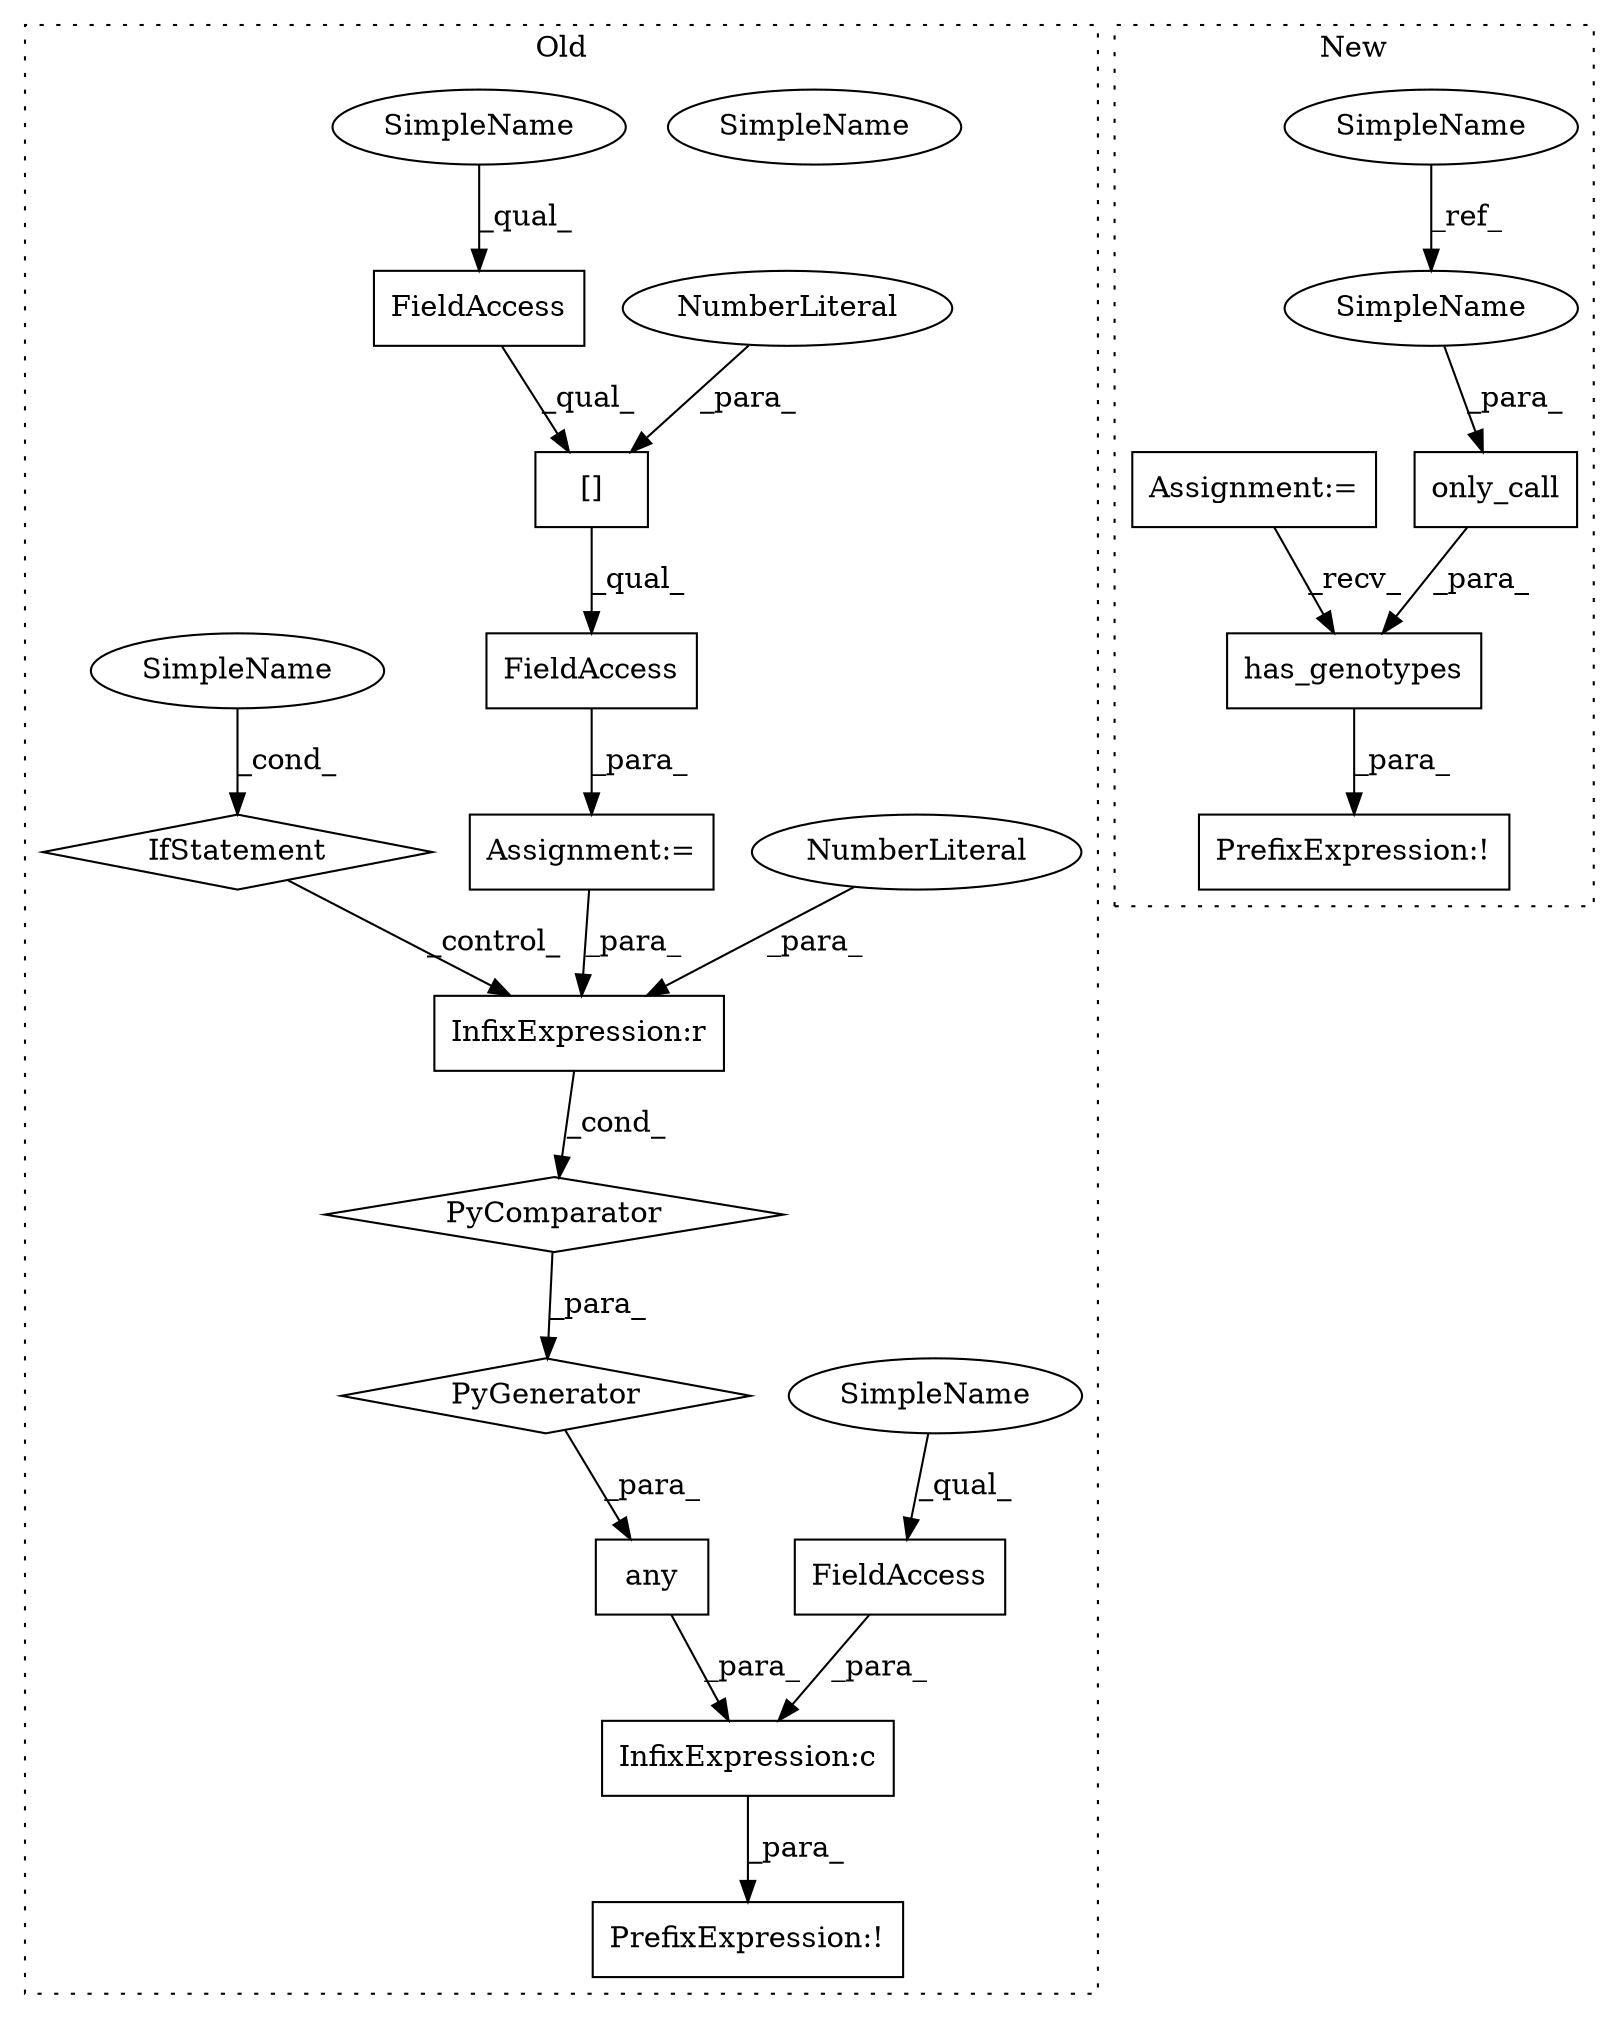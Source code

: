 digraph G {
subgraph cluster0 {
1 [label="[]" a="2" s="1837,1858" l="20,1" shape="box"];
3 [label="NumberLiteral" a="34" s="1857" l="1" shape="ellipse"];
4 [label="FieldAccess" a="22" s="1837" l="19" shape="box"];
5 [label="FieldAccess" a="22" s="1837" l="31" shape="box"];
7 [label="FieldAccess" a="22" s="1726" l="19" shape="box"];
8 [label="Assignment:=" a="7" s="1829" l="48" shape="box"];
10 [label="PyComparator" a="113" s="1829" l="48" shape="diamond"];
11 [label="PrefixExpression:!" a="38" s="1724" l="1" shape="box"];
12 [label="InfixExpression:r" a="27" s="1765" l="4" shape="box"];
13 [label="NumberLiteral" a="34" s="1769" l="1" shape="ellipse"];
14 [label="InfixExpression:c" a="27" s="1745" l="4" shape="box"];
15 [label="SimpleName" a="42" s="1872" l="5" shape="ellipse"];
16 [label="IfStatement" a="25" s="1829" l="48" shape="diamond"];
17 [label="PyGenerator" a="107" s="1762" l="121" shape="diamond"];
20 [label="any" a="32" s="1749,1883" l="13,-3" shape="box"];
22 [label="SimpleName" a="42" s="1837" l="13" shape="ellipse"];
23 [label="SimpleName" a="42" s="1726" l="13" shape="ellipse"];
24 [label="SimpleName" a="42" s="1872" l="5" shape="ellipse"];
label = "Old";
style="dotted";
}
subgraph cluster1 {
2 [label="only_call" a="32" s="1844,1867" l="10,1" shape="box"];
6 [label="SimpleName" a="42" s="1416" l="13" shape="ellipse"];
9 [label="PrefixExpression:!" a="38" s="1797" l="1" shape="box"];
18 [label="has_genotypes" a="32" s="1816,1868" l="14,1" shape="box"];
19 [label="Assignment:=" a="7" s="1545" l="17" shape="box"];
21 [label="SimpleName" a="42" s="1854" l="13" shape="ellipse"];
label = "New";
style="dotted";
}
1 -> 5 [label="_qual_"];
2 -> 18 [label="_para_"];
3 -> 1 [label="_para_"];
4 -> 1 [label="_qual_"];
5 -> 8 [label="_para_"];
6 -> 21 [label="_ref_"];
7 -> 14 [label="_para_"];
8 -> 12 [label="_para_"];
10 -> 17 [label="_para_"];
12 -> 10 [label="_cond_"];
13 -> 12 [label="_para_"];
14 -> 11 [label="_para_"];
16 -> 12 [label="_control_"];
17 -> 20 [label="_para_"];
18 -> 9 [label="_para_"];
19 -> 18 [label="_recv_"];
20 -> 14 [label="_para_"];
21 -> 2 [label="_para_"];
22 -> 4 [label="_qual_"];
23 -> 7 [label="_qual_"];
24 -> 16 [label="_cond_"];
}
